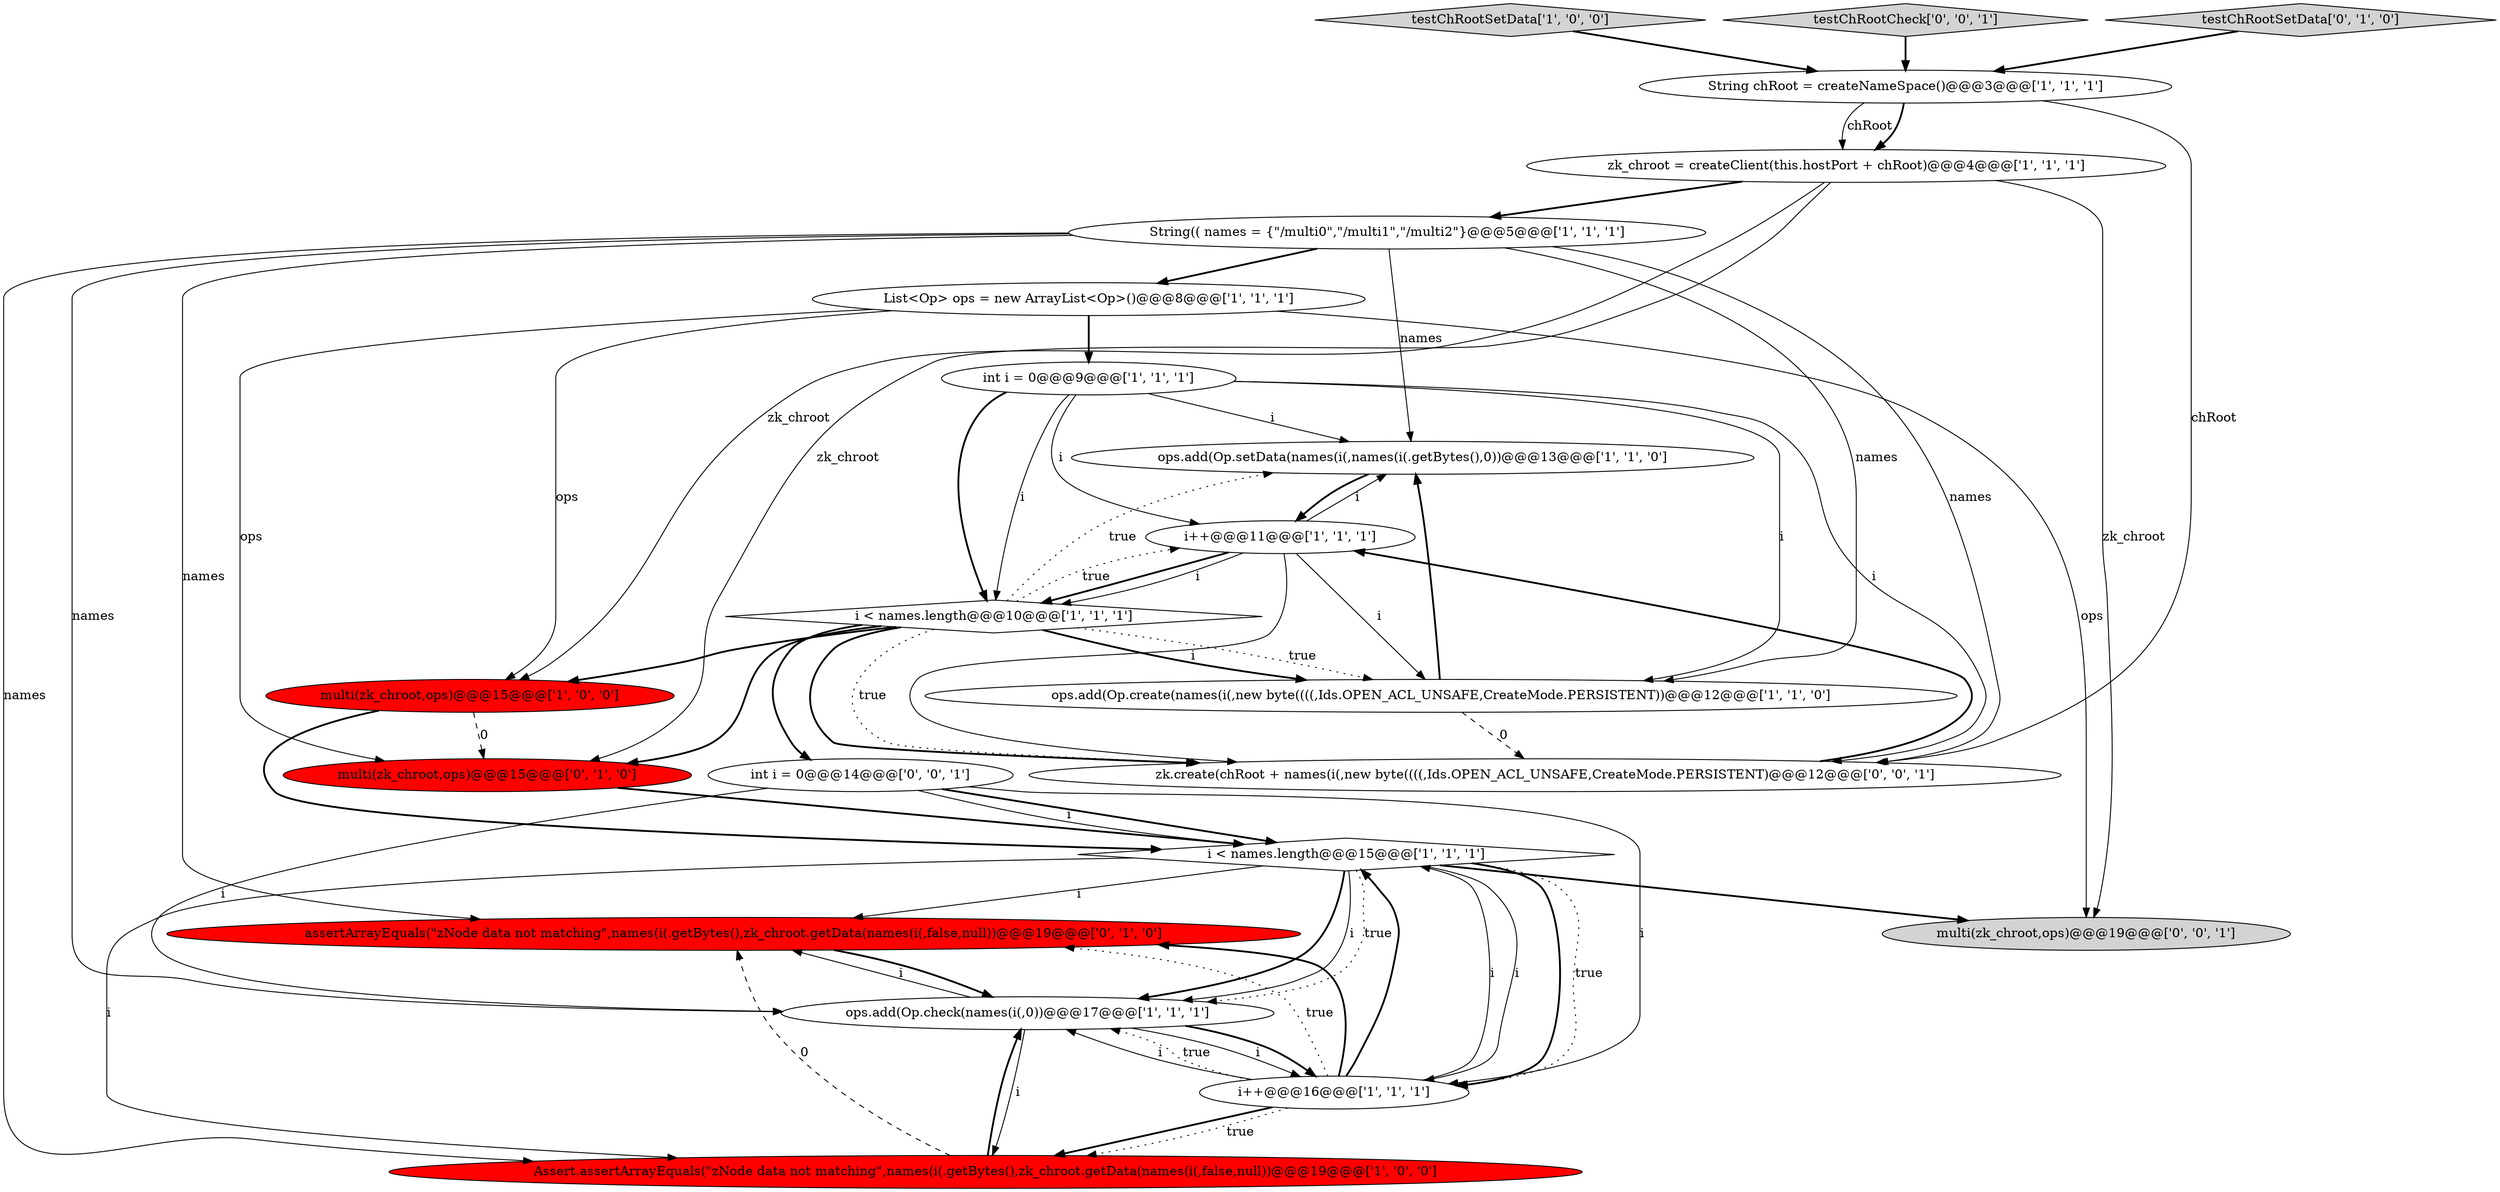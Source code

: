 digraph {
4 [style = filled, label = "testChRootSetData['1', '0', '0']", fillcolor = lightgray, shape = diamond image = "AAA0AAABBB1BBB"];
13 [style = filled, label = "i < names.length@@@15@@@['1', '1', '1']", fillcolor = white, shape = diamond image = "AAA0AAABBB1BBB"];
9 [style = filled, label = "int i = 0@@@9@@@['1', '1', '1']", fillcolor = white, shape = ellipse image = "AAA0AAABBB1BBB"];
17 [style = filled, label = "assertArrayEquals(\"zNode data not matching\",names(i(.getBytes(),zk_chroot.getData(names(i(,false,null))@@@19@@@['0', '1', '0']", fillcolor = red, shape = ellipse image = "AAA1AAABBB2BBB"];
0 [style = filled, label = "ops.add(Op.check(names(i(,0))@@@17@@@['1', '1', '1']", fillcolor = white, shape = ellipse image = "AAA0AAABBB1BBB"];
20 [style = filled, label = "int i = 0@@@14@@@['0', '0', '1']", fillcolor = white, shape = ellipse image = "AAA0AAABBB3BBB"];
15 [style = filled, label = "multi(zk_chroot,ops)@@@15@@@['0', '1', '0']", fillcolor = red, shape = ellipse image = "AAA1AAABBB2BBB"];
6 [style = filled, label = "multi(zk_chroot,ops)@@@15@@@['1', '0', '0']", fillcolor = red, shape = ellipse image = "AAA1AAABBB1BBB"];
3 [style = filled, label = "List<Op> ops = new ArrayList<Op>()@@@8@@@['1', '1', '1']", fillcolor = white, shape = ellipse image = "AAA0AAABBB1BBB"];
18 [style = filled, label = "multi(zk_chroot,ops)@@@19@@@['0', '0', '1']", fillcolor = lightgray, shape = ellipse image = "AAA0AAABBB3BBB"];
5 [style = filled, label = "zk_chroot = createClient(this.hostPort + chRoot)@@@4@@@['1', '1', '1']", fillcolor = white, shape = ellipse image = "AAA0AAABBB1BBB"];
2 [style = filled, label = "String chRoot = createNameSpace()@@@3@@@['1', '1', '1']", fillcolor = white, shape = ellipse image = "AAA0AAABBB1BBB"];
21 [style = filled, label = "testChRootCheck['0', '0', '1']", fillcolor = lightgray, shape = diamond image = "AAA0AAABBB3BBB"];
16 [style = filled, label = "testChRootSetData['0', '1', '0']", fillcolor = lightgray, shape = diamond image = "AAA0AAABBB2BBB"];
8 [style = filled, label = "ops.add(Op.setData(names(i(,names(i(.getBytes(),0))@@@13@@@['1', '1', '0']", fillcolor = white, shape = ellipse image = "AAA0AAABBB1BBB"];
1 [style = filled, label = "ops.add(Op.create(names(i(,new byte((((,Ids.OPEN_ACL_UNSAFE,CreateMode.PERSISTENT))@@@12@@@['1', '1', '0']", fillcolor = white, shape = ellipse image = "AAA0AAABBB1BBB"];
19 [style = filled, label = "zk.create(chRoot + names(i(,new byte((((,Ids.OPEN_ACL_UNSAFE,CreateMode.PERSISTENT)@@@12@@@['0', '0', '1']", fillcolor = white, shape = ellipse image = "AAA0AAABBB3BBB"];
14 [style = filled, label = "Assert.assertArrayEquals(\"zNode data not matching\",names(i(.getBytes(),zk_chroot.getData(names(i(,false,null))@@@19@@@['1', '0', '0']", fillcolor = red, shape = ellipse image = "AAA1AAABBB1BBB"];
7 [style = filled, label = "String(( names = {\"/multi0\",\"/multi1\",\"/multi2\"}@@@5@@@['1', '1', '1']", fillcolor = white, shape = ellipse image = "AAA0AAABBB1BBB"];
10 [style = filled, label = "i++@@@16@@@['1', '1', '1']", fillcolor = white, shape = ellipse image = "AAA0AAABBB1BBB"];
12 [style = filled, label = "i++@@@11@@@['1', '1', '1']", fillcolor = white, shape = ellipse image = "AAA0AAABBB1BBB"];
11 [style = filled, label = "i < names.length@@@10@@@['1', '1', '1']", fillcolor = white, shape = diamond image = "AAA0AAABBB1BBB"];
13->10 [style = bold, label=""];
13->0 [style = solid, label="i"];
11->20 [style = bold, label=""];
7->19 [style = solid, label="names"];
15->13 [style = bold, label=""];
20->13 [style = bold, label=""];
2->5 [style = solid, label="chRoot"];
13->17 [style = solid, label="i"];
9->11 [style = bold, label=""];
1->8 [style = bold, label=""];
7->17 [style = solid, label="names"];
12->19 [style = solid, label="i"];
11->1 [style = bold, label=""];
10->14 [style = bold, label=""];
19->12 [style = bold, label=""];
20->10 [style = solid, label="i"];
11->1 [style = dotted, label="true"];
2->19 [style = solid, label="chRoot"];
12->8 [style = solid, label="i"];
11->6 [style = bold, label=""];
5->6 [style = solid, label="zk_chroot"];
12->11 [style = bold, label=""];
11->12 [style = dotted, label="true"];
1->19 [style = dashed, label="0"];
10->0 [style = solid, label="i"];
7->8 [style = solid, label="names"];
5->18 [style = solid, label="zk_chroot"];
7->1 [style = solid, label="names"];
10->17 [style = bold, label=""];
4->2 [style = bold, label=""];
16->2 [style = bold, label=""];
9->1 [style = solid, label="i"];
11->19 [style = bold, label=""];
13->10 [style = dotted, label="true"];
10->13 [style = solid, label="i"];
7->3 [style = bold, label=""];
20->13 [style = solid, label="i"];
11->15 [style = bold, label=""];
21->2 [style = bold, label=""];
10->17 [style = dotted, label="true"];
10->14 [style = dotted, label="true"];
9->11 [style = solid, label="i"];
0->10 [style = solid, label="i"];
3->9 [style = bold, label=""];
0->17 [style = solid, label="i"];
13->10 [style = solid, label="i"];
0->14 [style = solid, label="i"];
0->10 [style = bold, label=""];
17->0 [style = bold, label=""];
9->19 [style = solid, label="i"];
14->0 [style = bold, label=""];
7->14 [style = solid, label="names"];
10->13 [style = bold, label=""];
13->0 [style = dotted, label="true"];
6->15 [style = dashed, label="0"];
6->13 [style = bold, label=""];
12->1 [style = solid, label="i"];
20->0 [style = solid, label="i"];
3->6 [style = solid, label="ops"];
3->18 [style = solid, label="ops"];
5->7 [style = bold, label=""];
13->0 [style = bold, label=""];
11->8 [style = dotted, label="true"];
9->8 [style = solid, label="i"];
12->11 [style = solid, label="i"];
13->14 [style = solid, label="i"];
10->0 [style = dotted, label="true"];
11->19 [style = dotted, label="true"];
14->17 [style = dashed, label="0"];
5->15 [style = solid, label="zk_chroot"];
3->15 [style = solid, label="ops"];
7->0 [style = solid, label="names"];
8->12 [style = bold, label=""];
9->12 [style = solid, label="i"];
13->18 [style = bold, label=""];
2->5 [style = bold, label=""];
}
